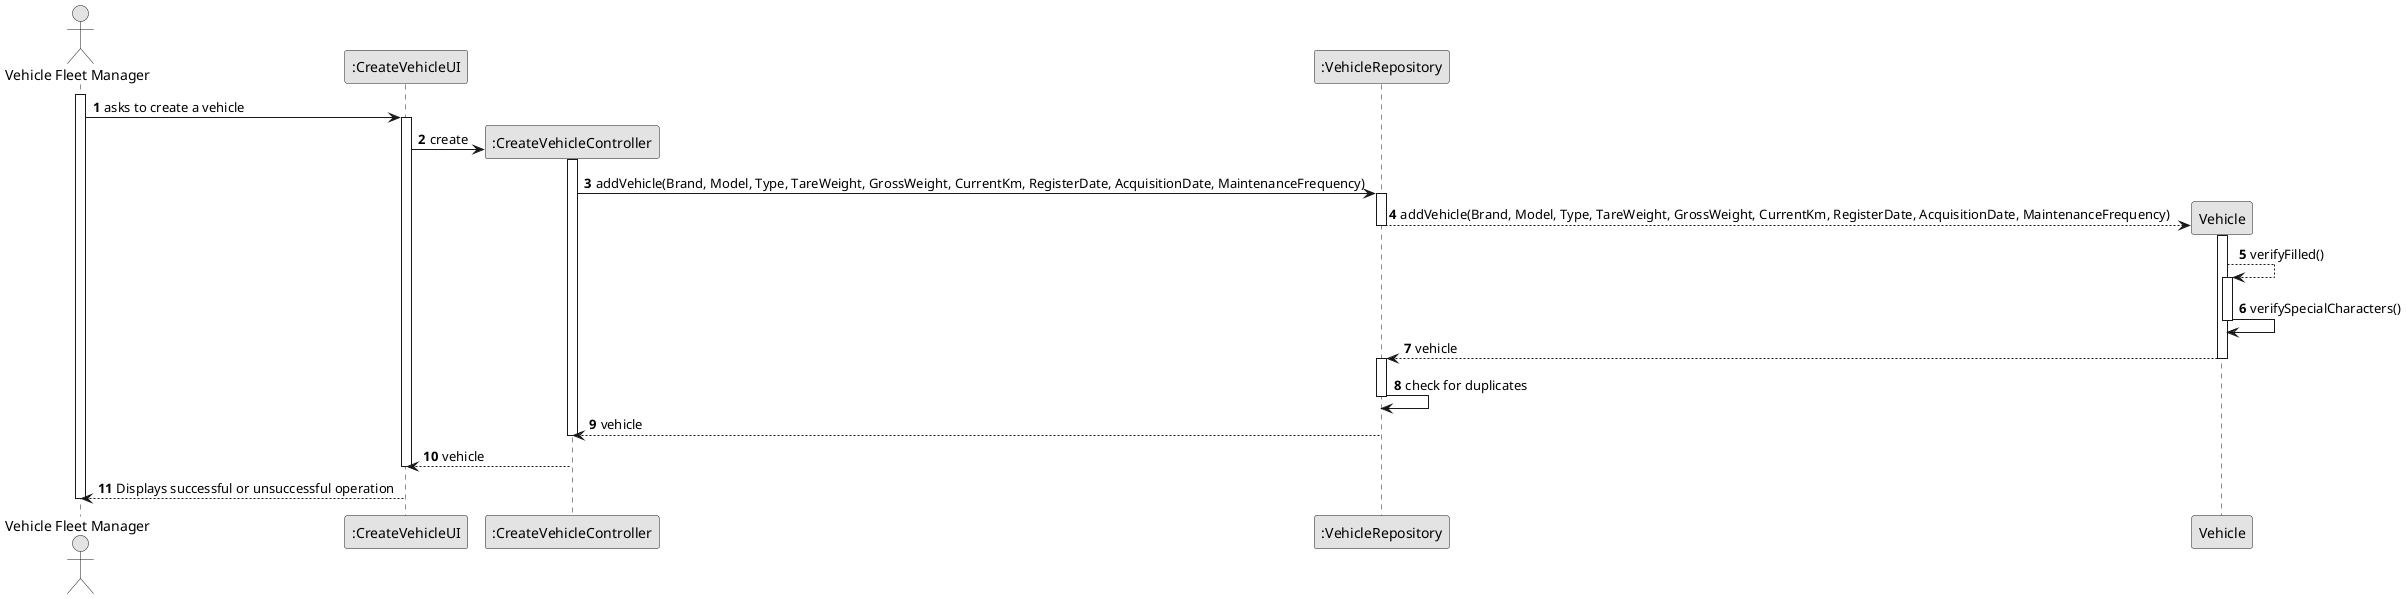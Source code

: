 @startuml
skinparam monochrome true
skinparam packageStyle rectangle
skinparam shadowing false

autonumber

'hide footbox
actor "Vehicle Fleet Manager" as VFM
participant ":CreateVehicleUI" as UI
participant ":CreateVehicleController" as CTRL
participant ":VehicleRepository" as VehicleRepository
participant "Vehicle" as Vehicle

activate VFM

        VFM -> UI : asks to create a vehicle

        activate UI

            UI -> CTRL** : create

            activate CTRL

                CTRL -> VehicleRepository : addVehicle(Brand, Model, Type, TareWeight, GrossWeight, CurrentKm, RegisterDate, AcquisitionDate, MaintenanceFrequency)
                activate VehicleRepository

                    VehicleRepository --> Vehicle**: addVehicle(Brand, Model, Type, TareWeight, GrossWeight, CurrentKm, RegisterDate, AcquisitionDate, MaintenanceFrequency)
                deactivate VehicleRepository

                activate Vehicle

                    Vehicle --> Vehicle: verifyFilled()
                activate Vehicle

                Vehicle -> Vehicle: verifySpecialCharacters()
                deactivate Vehicle

                Vehicle --> VehicleRepository : vehicle
                deactivate Vehicle

                activate VehicleRepository

                    VehicleRepository -> VehicleRepository: check for duplicates
                deactivate VehicleRepository

        CTRL <-- VehicleRepository : vehicle
        deactivate CTRL

        CTRL --> UI : vehicle
        deactivate UI

        UI --> VFM : Displays successful or unsuccessful operation
deactivate VFM

@enduml
